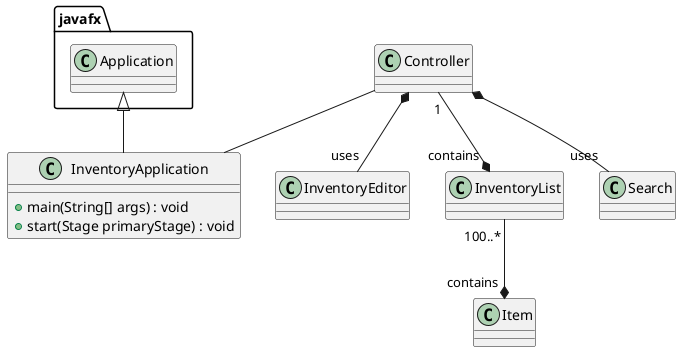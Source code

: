 @startuml
'https://plantuml.com/class-diagram
class Controller {

}


class InventoryApplication {
 + main(String[] args) : void
 + start(Stage primaryStage) : void
}

class InventoryEditor {

}

class InventoryList {

}

class Item {

}

class Search {

}


javafx.Application <|-- InventoryApplication
Controller -- InventoryApplication
Controller *-- "uses"Search
Controller *-- "uses"InventoryEditor
Controller"1" --* "contains"InventoryList
InventoryList "100..*"--* "contains" Item
@enduml